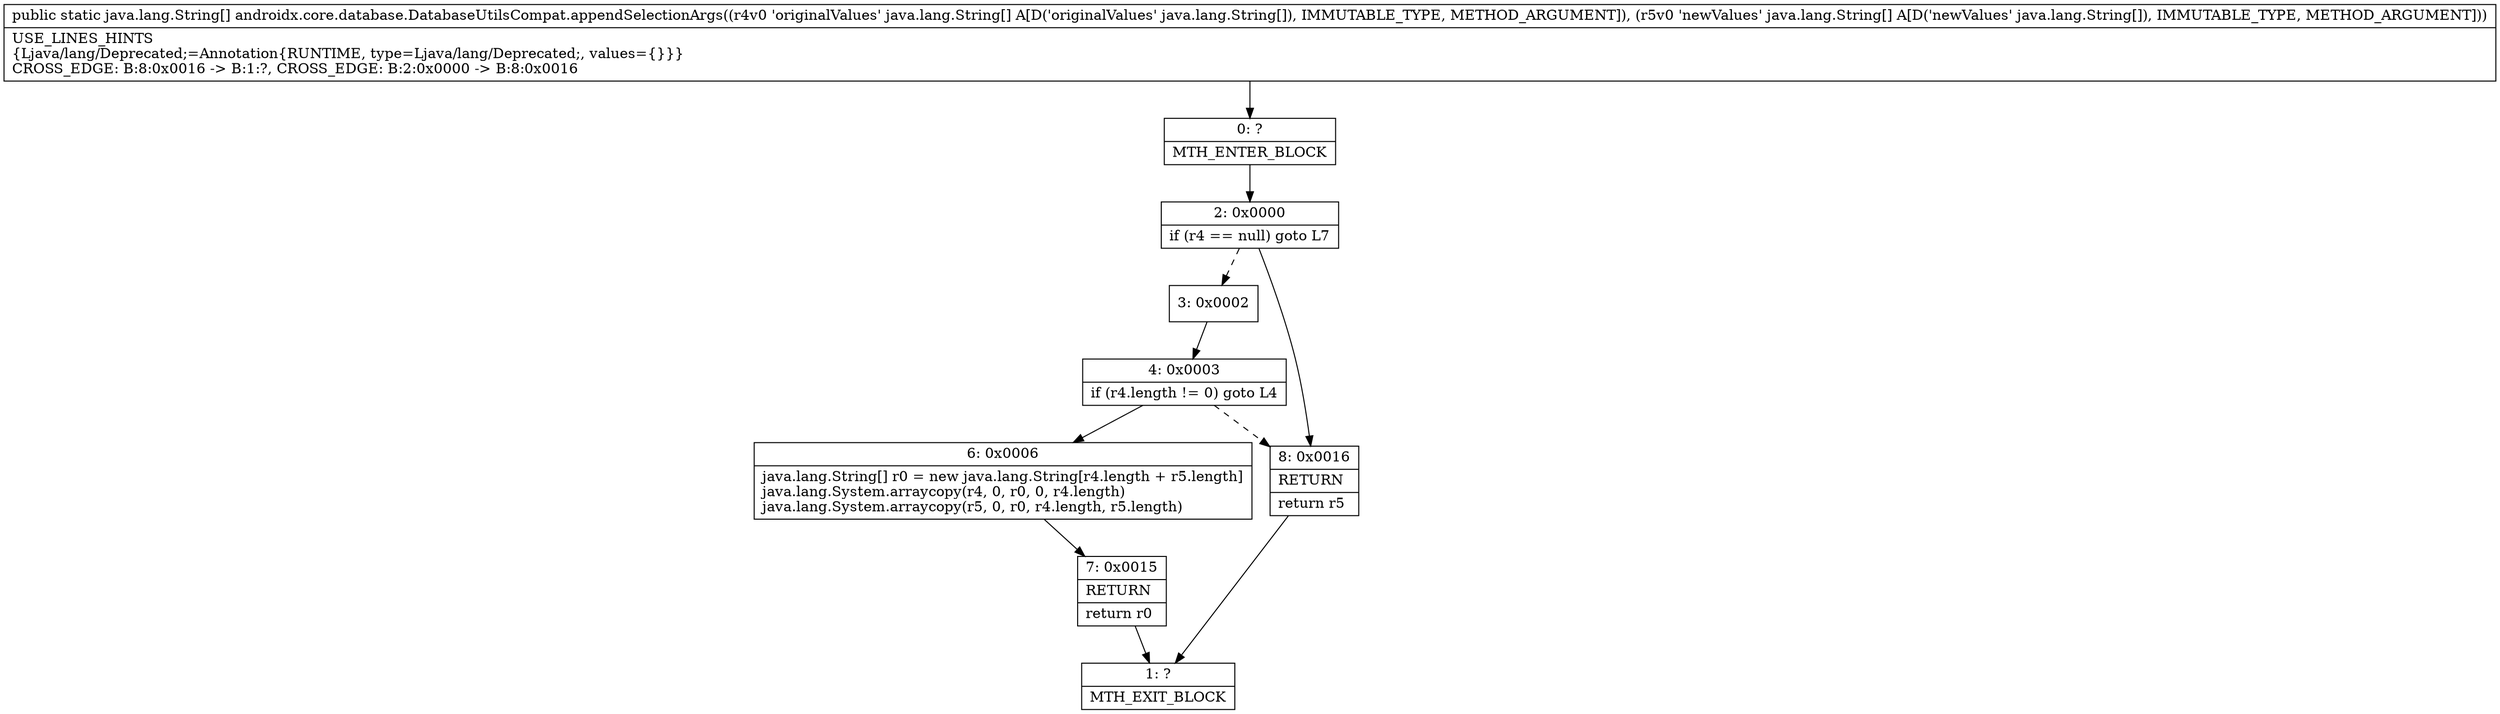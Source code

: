 digraph "CFG forandroidx.core.database.DatabaseUtilsCompat.appendSelectionArgs([Ljava\/lang\/String;[Ljava\/lang\/String;)[Ljava\/lang\/String;" {
Node_0 [shape=record,label="{0\:\ ?|MTH_ENTER_BLOCK\l}"];
Node_2 [shape=record,label="{2\:\ 0x0000|if (r4 == null) goto L7\l}"];
Node_3 [shape=record,label="{3\:\ 0x0002}"];
Node_4 [shape=record,label="{4\:\ 0x0003|if (r4.length != 0) goto L4\l}"];
Node_6 [shape=record,label="{6\:\ 0x0006|java.lang.String[] r0 = new java.lang.String[r4.length + r5.length]\ljava.lang.System.arraycopy(r4, 0, r0, 0, r4.length)\ljava.lang.System.arraycopy(r5, 0, r0, r4.length, r5.length)\l}"];
Node_7 [shape=record,label="{7\:\ 0x0015|RETURN\l|return r0\l}"];
Node_1 [shape=record,label="{1\:\ ?|MTH_EXIT_BLOCK\l}"];
Node_8 [shape=record,label="{8\:\ 0x0016|RETURN\l|return r5\l}"];
MethodNode[shape=record,label="{public static java.lang.String[] androidx.core.database.DatabaseUtilsCompat.appendSelectionArgs((r4v0 'originalValues' java.lang.String[] A[D('originalValues' java.lang.String[]), IMMUTABLE_TYPE, METHOD_ARGUMENT]), (r5v0 'newValues' java.lang.String[] A[D('newValues' java.lang.String[]), IMMUTABLE_TYPE, METHOD_ARGUMENT]))  | USE_LINES_HINTS\l\{Ljava\/lang\/Deprecated;=Annotation\{RUNTIME, type=Ljava\/lang\/Deprecated;, values=\{\}\}\}\lCROSS_EDGE: B:8:0x0016 \-\> B:1:?, CROSS_EDGE: B:2:0x0000 \-\> B:8:0x0016\l}"];
MethodNode -> Node_0;Node_0 -> Node_2;
Node_2 -> Node_3[style=dashed];
Node_2 -> Node_8;
Node_3 -> Node_4;
Node_4 -> Node_6;
Node_4 -> Node_8[style=dashed];
Node_6 -> Node_7;
Node_7 -> Node_1;
Node_8 -> Node_1;
}

